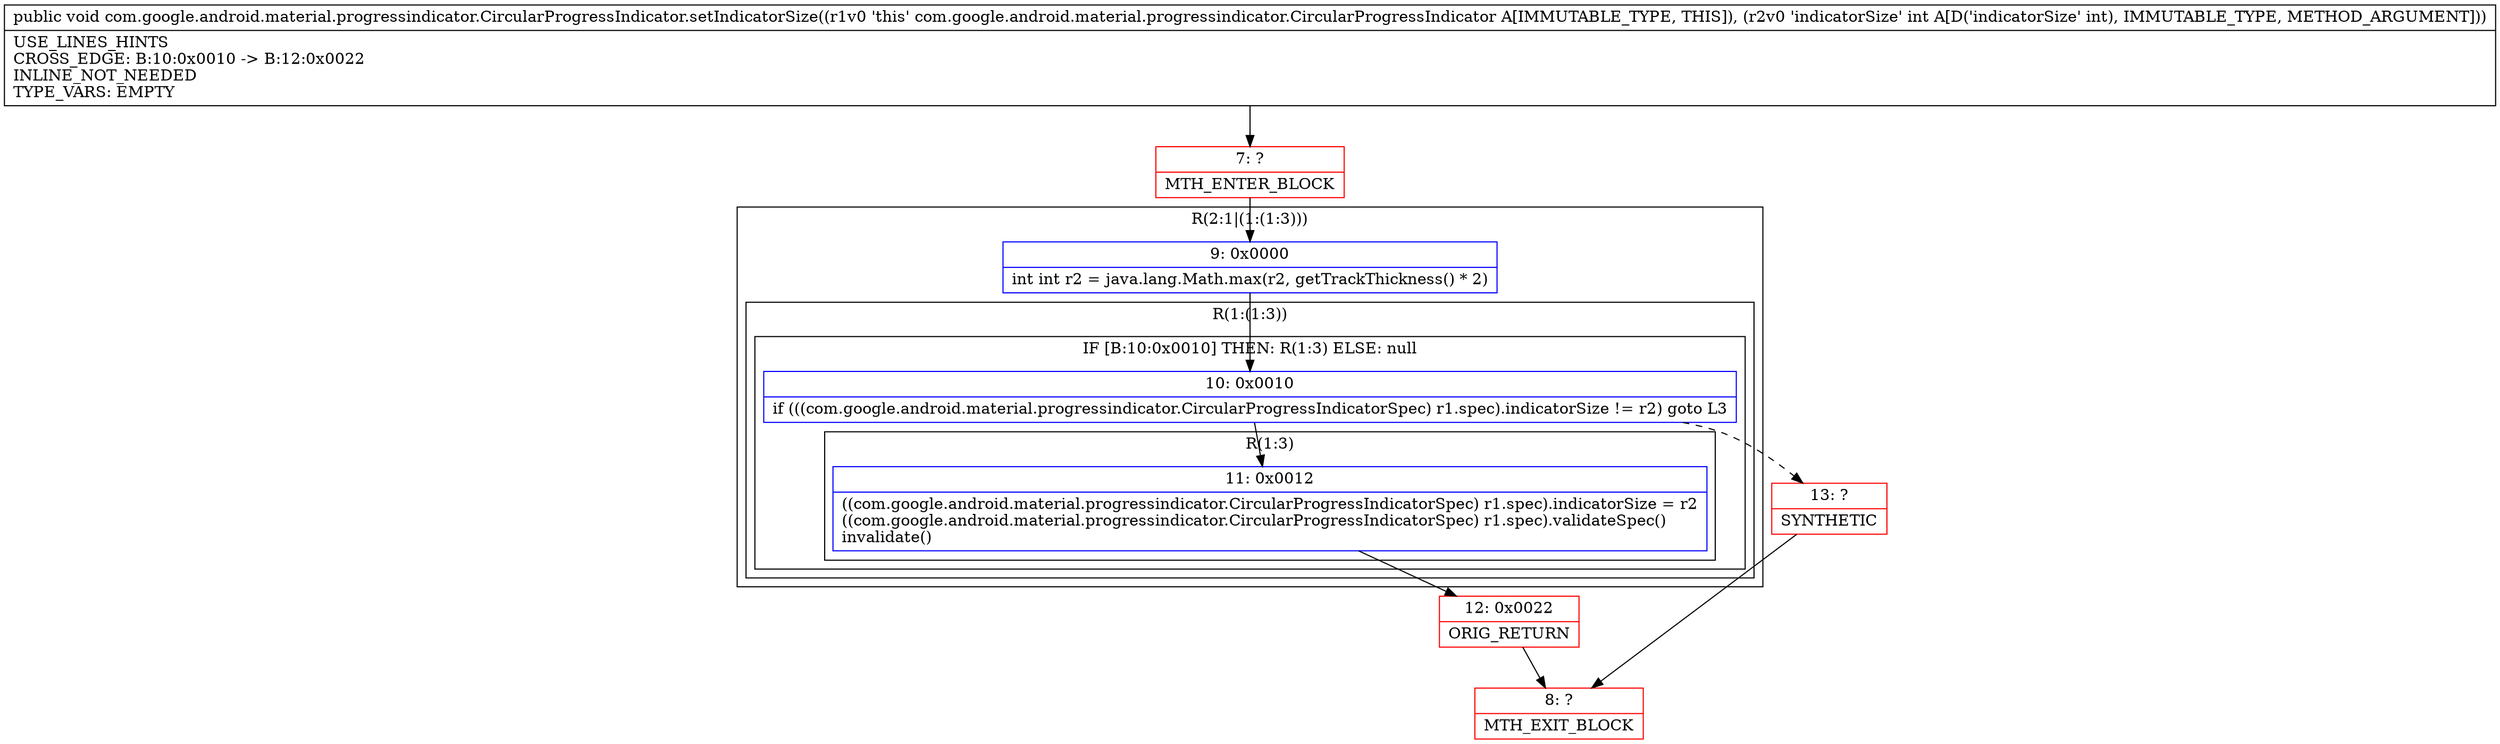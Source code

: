 digraph "CFG forcom.google.android.material.progressindicator.CircularProgressIndicator.setIndicatorSize(I)V" {
subgraph cluster_Region_140004688 {
label = "R(2:1|(1:(1:3)))";
node [shape=record,color=blue];
Node_9 [shape=record,label="{9\:\ 0x0000|int int r2 = java.lang.Math.max(r2, getTrackThickness() * 2)\l}"];
subgraph cluster_Region_1049831454 {
label = "R(1:(1:3))";
node [shape=record,color=blue];
subgraph cluster_IfRegion_1719490549 {
label = "IF [B:10:0x0010] THEN: R(1:3) ELSE: null";
node [shape=record,color=blue];
Node_10 [shape=record,label="{10\:\ 0x0010|if (((com.google.android.material.progressindicator.CircularProgressIndicatorSpec) r1.spec).indicatorSize != r2) goto L3\l}"];
subgraph cluster_Region_877524667 {
label = "R(1:3)";
node [shape=record,color=blue];
Node_11 [shape=record,label="{11\:\ 0x0012|((com.google.android.material.progressindicator.CircularProgressIndicatorSpec) r1.spec).indicatorSize = r2\l((com.google.android.material.progressindicator.CircularProgressIndicatorSpec) r1.spec).validateSpec()\linvalidate()\l}"];
}
}
}
}
Node_7 [shape=record,color=red,label="{7\:\ ?|MTH_ENTER_BLOCK\l}"];
Node_12 [shape=record,color=red,label="{12\:\ 0x0022|ORIG_RETURN\l}"];
Node_8 [shape=record,color=red,label="{8\:\ ?|MTH_EXIT_BLOCK\l}"];
Node_13 [shape=record,color=red,label="{13\:\ ?|SYNTHETIC\l}"];
MethodNode[shape=record,label="{public void com.google.android.material.progressindicator.CircularProgressIndicator.setIndicatorSize((r1v0 'this' com.google.android.material.progressindicator.CircularProgressIndicator A[IMMUTABLE_TYPE, THIS]), (r2v0 'indicatorSize' int A[D('indicatorSize' int), IMMUTABLE_TYPE, METHOD_ARGUMENT]))  | USE_LINES_HINTS\lCROSS_EDGE: B:10:0x0010 \-\> B:12:0x0022\lINLINE_NOT_NEEDED\lTYPE_VARS: EMPTY\l}"];
MethodNode -> Node_7;Node_9 -> Node_10;
Node_10 -> Node_11;
Node_10 -> Node_13[style=dashed];
Node_11 -> Node_12;
Node_7 -> Node_9;
Node_12 -> Node_8;
Node_13 -> Node_8;
}

